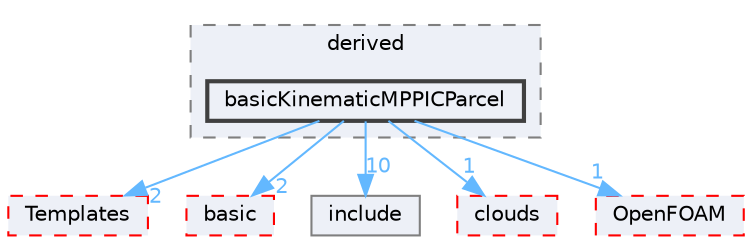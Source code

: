 digraph "src/lagrangian/intermediate/parcels/derived/basicKinematicMPPICParcel"
{
 // LATEX_PDF_SIZE
  bgcolor="transparent";
  edge [fontname=Helvetica,fontsize=10,labelfontname=Helvetica,labelfontsize=10];
  node [fontname=Helvetica,fontsize=10,shape=box,height=0.2,width=0.4];
  compound=true
  subgraph clusterdir_d25ce32b8f85f1a08cd016b541e3d76e {
    graph [ bgcolor="#edf0f7", pencolor="grey50", label="derived", fontname=Helvetica,fontsize=10 style="filled,dashed", URL="dir_d25ce32b8f85f1a08cd016b541e3d76e.html",tooltip=""]
  dir_bd7333e83632f0ae52d8ae573767a17d [label="basicKinematicMPPICParcel", fillcolor="#edf0f7", color="grey25", style="filled,bold", URL="dir_bd7333e83632f0ae52d8ae573767a17d.html",tooltip=""];
  }
  dir_0e9805b96b2bf461314a136059d44950 [label="Templates", fillcolor="#edf0f7", color="red", style="filled,dashed", URL="dir_0e9805b96b2bf461314a136059d44950.html",tooltip=""];
  dir_584e0ab0901b4327f36f4285cac7f2f8 [label="basic", fillcolor="#edf0f7", color="red", style="filled,dashed", URL="dir_584e0ab0901b4327f36f4285cac7f2f8.html",tooltip=""];
  dir_5ad2c1d6ebf0f238b9e7d5151a24f37c [label="include", fillcolor="#edf0f7", color="grey50", style="filled", URL="dir_5ad2c1d6ebf0f238b9e7d5151a24f37c.html",tooltip=""];
  dir_bdd630a78c14e3d279a2564e7964fc69 [label="clouds", fillcolor="#edf0f7", color="red", style="filled,dashed", URL="dir_bdd630a78c14e3d279a2564e7964fc69.html",tooltip=""];
  dir_c5473ff19b20e6ec4dfe5c310b3778a8 [label="OpenFOAM", fillcolor="#edf0f7", color="red", style="filled,dashed", URL="dir_c5473ff19b20e6ec4dfe5c310b3778a8.html",tooltip=""];
  dir_bd7333e83632f0ae52d8ae573767a17d->dir_0e9805b96b2bf461314a136059d44950 [headlabel="2", labeldistance=1.5 headhref="dir_000231_003976.html" href="dir_000231_003976.html" color="steelblue1" fontcolor="steelblue1"];
  dir_bd7333e83632f0ae52d8ae573767a17d->dir_584e0ab0901b4327f36f4285cac7f2f8 [headlabel="2", labeldistance=1.5 headhref="dir_000231_000211.html" href="dir_000231_000211.html" color="steelblue1" fontcolor="steelblue1"];
  dir_bd7333e83632f0ae52d8ae573767a17d->dir_5ad2c1d6ebf0f238b9e7d5151a24f37c [headlabel="10", labeldistance=1.5 headhref="dir_000231_001801.html" href="dir_000231_001801.html" color="steelblue1" fontcolor="steelblue1"];
  dir_bd7333e83632f0ae52d8ae573767a17d->dir_bdd630a78c14e3d279a2564e7964fc69 [headlabel="1", labeldistance=1.5 headhref="dir_000231_000508.html" href="dir_000231_000508.html" color="steelblue1" fontcolor="steelblue1"];
  dir_bd7333e83632f0ae52d8ae573767a17d->dir_c5473ff19b20e6ec4dfe5c310b3778a8 [headlabel="1", labeldistance=1.5 headhref="dir_000231_002695.html" href="dir_000231_002695.html" color="steelblue1" fontcolor="steelblue1"];
}
